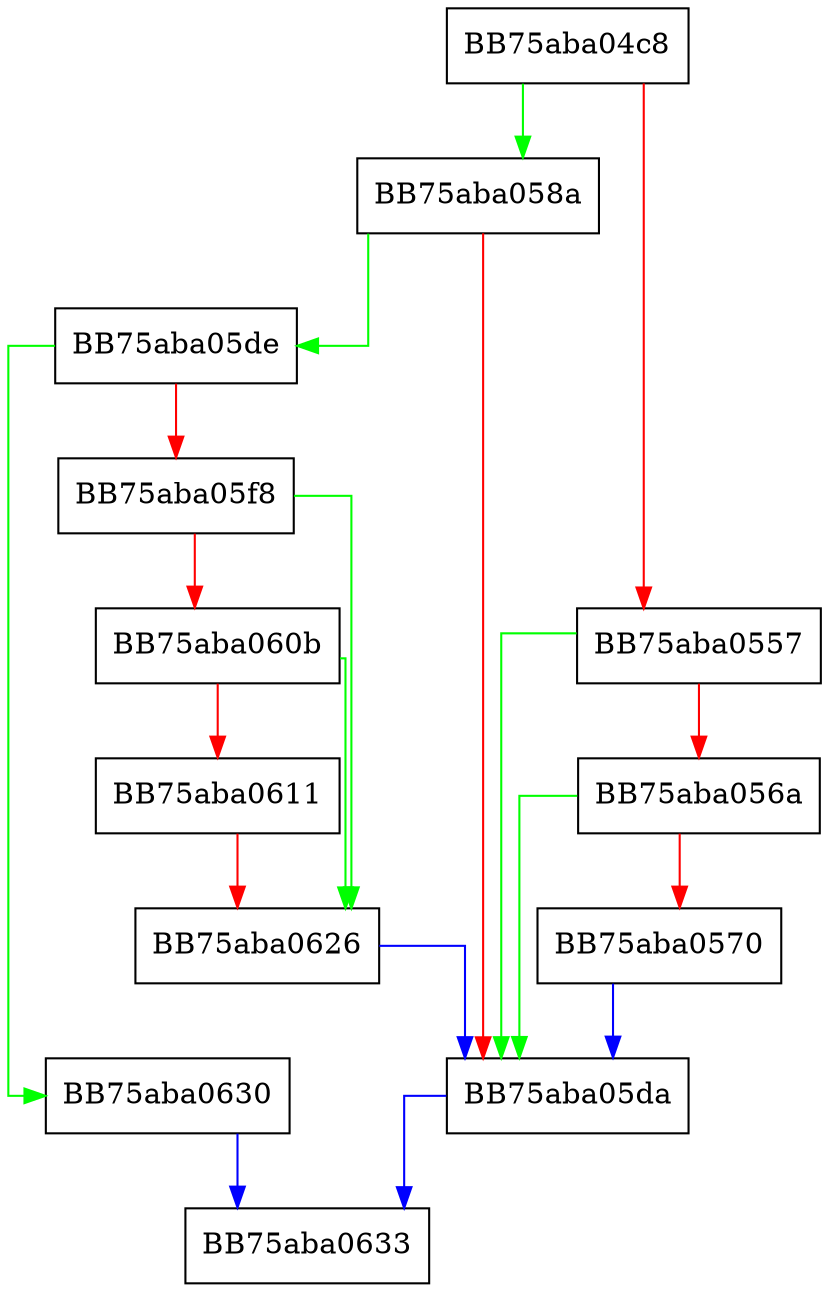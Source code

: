 digraph PackThreatInfoToBase64 {
  node [shape="box"];
  graph [splines=ortho];
  BB75aba04c8 -> BB75aba058a [color="green"];
  BB75aba04c8 -> BB75aba0557 [color="red"];
  BB75aba0557 -> BB75aba05da [color="green"];
  BB75aba0557 -> BB75aba056a [color="red"];
  BB75aba056a -> BB75aba05da [color="green"];
  BB75aba056a -> BB75aba0570 [color="red"];
  BB75aba0570 -> BB75aba05da [color="blue"];
  BB75aba058a -> BB75aba05de [color="green"];
  BB75aba058a -> BB75aba05da [color="red"];
  BB75aba05da -> BB75aba0633 [color="blue"];
  BB75aba05de -> BB75aba0630 [color="green"];
  BB75aba05de -> BB75aba05f8 [color="red"];
  BB75aba05f8 -> BB75aba0626 [color="green"];
  BB75aba05f8 -> BB75aba060b [color="red"];
  BB75aba060b -> BB75aba0626 [color="green"];
  BB75aba060b -> BB75aba0611 [color="red"];
  BB75aba0611 -> BB75aba0626 [color="red"];
  BB75aba0626 -> BB75aba05da [color="blue"];
  BB75aba0630 -> BB75aba0633 [color="blue"];
}